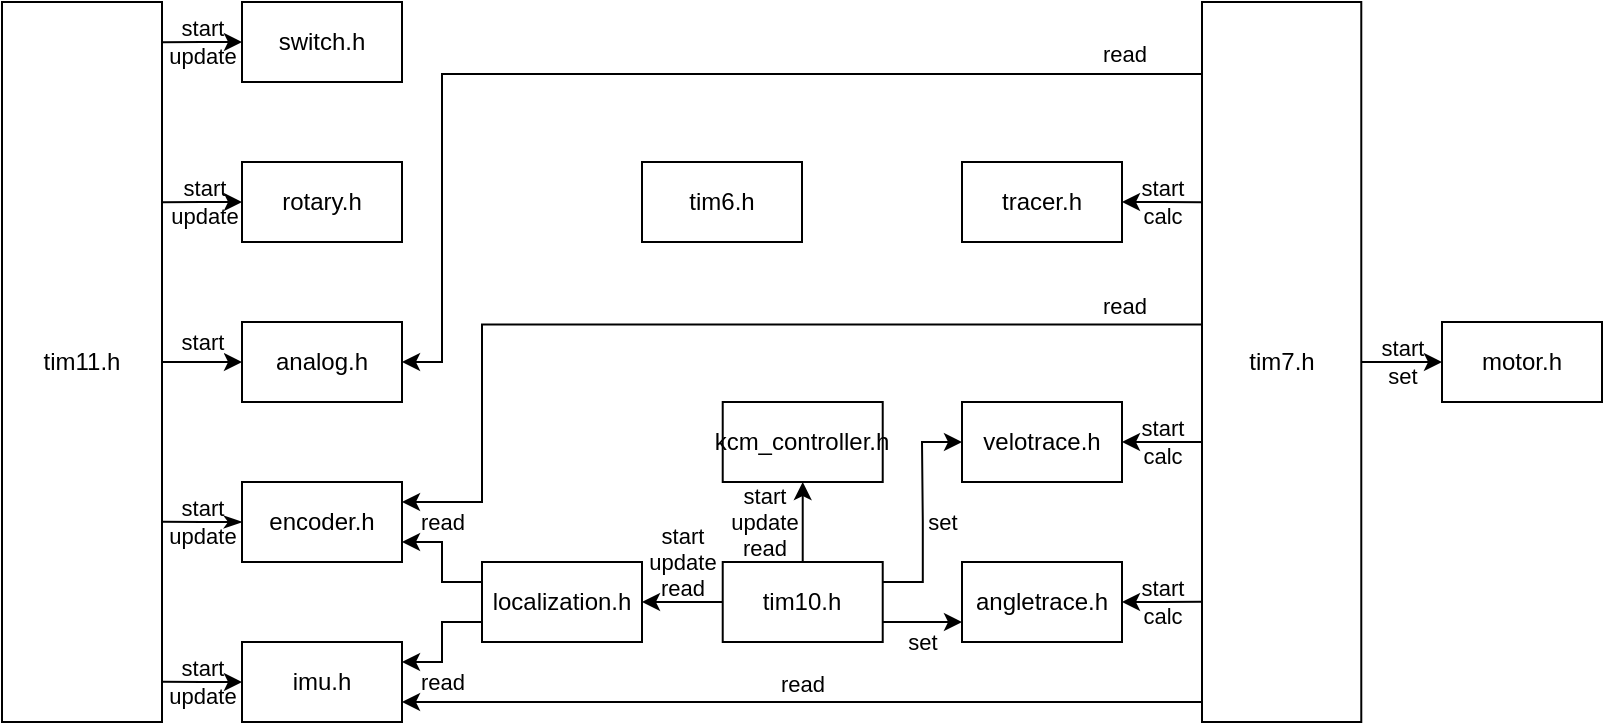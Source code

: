 <mxfile version="21.5.2" type="github">
  <diagram name="ページ1" id="69yrutNI1DchNY0zG6HJ">
    <mxGraphModel dx="897" dy="473" grid="1" gridSize="10" guides="1" tooltips="1" connect="1" arrows="1" fold="1" page="1" pageScale="1" pageWidth="827" pageHeight="1169" math="0" shadow="0">
      <root>
        <mxCell id="0" />
        <mxCell id="1" parent="0" />
        <mxCell id="sd9Mr9qe2DerhLDMQlIi-46" style="edgeStyle=orthogonalEdgeStyle;rounded=0;orthogonalLoop=1;jettySize=auto;html=1;entryX=1;entryY=0.056;entryDx=0;entryDy=0;entryPerimeter=0;startArrow=classic;startFill=1;endArrow=none;endFill=0;" edge="1" parent="1" source="sd9Mr9qe2DerhLDMQlIi-1" target="sd9Mr9qe2DerhLDMQlIi-13">
          <mxGeometry relative="1" as="geometry" />
        </mxCell>
        <mxCell id="sd9Mr9qe2DerhLDMQlIi-51" value="start&lt;br&gt;update" style="edgeLabel;html=1;align=center;verticalAlign=middle;resizable=0;points=[];labelBackgroundColor=none;" vertex="1" connectable="0" parent="sd9Mr9qe2DerhLDMQlIi-46">
          <mxGeometry x="-0.09" relative="1" as="geometry">
            <mxPoint x="-2" as="offset" />
          </mxGeometry>
        </mxCell>
        <mxCell id="sd9Mr9qe2DerhLDMQlIi-1" value="switch.h" style="rounded=0;whiteSpace=wrap;html=1;" vertex="1" parent="1">
          <mxGeometry x="120" width="80" height="40" as="geometry" />
        </mxCell>
        <mxCell id="sd9Mr9qe2DerhLDMQlIi-47" style="edgeStyle=orthogonalEdgeStyle;rounded=0;orthogonalLoop=1;jettySize=auto;html=1;entryX=1;entryY=0.278;entryDx=0;entryDy=0;entryPerimeter=0;endArrow=none;endFill=0;startArrow=classic;startFill=1;" edge="1" parent="1" source="sd9Mr9qe2DerhLDMQlIi-2" target="sd9Mr9qe2DerhLDMQlIi-13">
          <mxGeometry relative="1" as="geometry" />
        </mxCell>
        <mxCell id="sd9Mr9qe2DerhLDMQlIi-52" value="start&lt;br&gt;update" style="edgeLabel;html=1;align=center;verticalAlign=middle;resizable=0;points=[];labelBackgroundColor=none;" vertex="1" connectable="0" parent="sd9Mr9qe2DerhLDMQlIi-47">
          <mxGeometry x="-0.23" y="-2" relative="1" as="geometry">
            <mxPoint x="-4" y="2" as="offset" />
          </mxGeometry>
        </mxCell>
        <mxCell id="sd9Mr9qe2DerhLDMQlIi-2" value="rotary.h" style="rounded=0;whiteSpace=wrap;html=1;" vertex="1" parent="1">
          <mxGeometry x="120" y="80" width="80" height="40" as="geometry" />
        </mxCell>
        <mxCell id="sd9Mr9qe2DerhLDMQlIi-48" style="edgeStyle=orthogonalEdgeStyle;rounded=0;orthogonalLoop=1;jettySize=auto;html=1;entryX=1;entryY=0.5;entryDx=0;entryDy=0;endArrow=none;endFill=0;startArrow=classic;startFill=1;" edge="1" parent="1" source="sd9Mr9qe2DerhLDMQlIi-3" target="sd9Mr9qe2DerhLDMQlIi-13">
          <mxGeometry relative="1" as="geometry" />
        </mxCell>
        <mxCell id="sd9Mr9qe2DerhLDMQlIi-53" value="start" style="edgeLabel;html=1;align=center;verticalAlign=middle;resizable=0;points=[];" vertex="1" connectable="0" parent="sd9Mr9qe2DerhLDMQlIi-48">
          <mxGeometry x="-0.457" y="1" relative="1" as="geometry">
            <mxPoint x="-9" y="-11" as="offset" />
          </mxGeometry>
        </mxCell>
        <mxCell id="sd9Mr9qe2DerhLDMQlIi-97" style="edgeStyle=orthogonalEdgeStyle;rounded=0;orthogonalLoop=1;jettySize=auto;html=1;entryX=0;entryY=0.1;entryDx=0;entryDy=0;entryPerimeter=0;endArrow=none;endFill=0;startArrow=classic;startFill=1;" edge="1" parent="1" source="sd9Mr9qe2DerhLDMQlIi-3" target="sd9Mr9qe2DerhLDMQlIi-30">
          <mxGeometry relative="1" as="geometry">
            <Array as="points">
              <mxPoint x="220" y="180" />
              <mxPoint x="220" y="36" />
            </Array>
          </mxGeometry>
        </mxCell>
        <mxCell id="sd9Mr9qe2DerhLDMQlIi-100" value="read" style="edgeLabel;html=1;align=center;verticalAlign=middle;resizable=0;points=[];" vertex="1" connectable="0" parent="sd9Mr9qe2DerhLDMQlIi-97">
          <mxGeometry x="-0.048" relative="1" as="geometry">
            <mxPoint x="246" y="-10" as="offset" />
          </mxGeometry>
        </mxCell>
        <mxCell id="sd9Mr9qe2DerhLDMQlIi-3" value="analog.h" style="rounded=0;whiteSpace=wrap;html=1;" vertex="1" parent="1">
          <mxGeometry x="120" y="160" width="80" height="40" as="geometry" />
        </mxCell>
        <mxCell id="sd9Mr9qe2DerhLDMQlIi-49" style="edgeStyle=orthogonalEdgeStyle;rounded=0;orthogonalLoop=1;jettySize=auto;html=1;entryX=1;entryY=0.722;entryDx=0;entryDy=0;entryPerimeter=0;endArrow=none;endFill=0;startArrow=classicThin;startFill=1;" edge="1" parent="1" source="sd9Mr9qe2DerhLDMQlIi-4" target="sd9Mr9qe2DerhLDMQlIi-13">
          <mxGeometry relative="1" as="geometry" />
        </mxCell>
        <mxCell id="sd9Mr9qe2DerhLDMQlIi-55" value="start&lt;br&gt;update" style="edgeLabel;html=1;align=center;verticalAlign=middle;resizable=0;points=[];labelBackgroundColor=none;" vertex="1" connectable="0" parent="sd9Mr9qe2DerhLDMQlIi-49">
          <mxGeometry x="0.371" y="1" relative="1" as="geometry">
            <mxPoint x="7" y="-1" as="offset" />
          </mxGeometry>
        </mxCell>
        <mxCell id="sd9Mr9qe2DerhLDMQlIi-60" style="edgeStyle=orthogonalEdgeStyle;rounded=0;orthogonalLoop=1;jettySize=auto;html=1;entryX=0;entryY=0.25;entryDx=0;entryDy=0;endArrow=none;endFill=0;startArrow=classic;startFill=1;exitX=1;exitY=0.75;exitDx=0;exitDy=0;" edge="1" parent="1" source="sd9Mr9qe2DerhLDMQlIi-4" target="sd9Mr9qe2DerhLDMQlIi-6">
          <mxGeometry relative="1" as="geometry" />
        </mxCell>
        <mxCell id="sd9Mr9qe2DerhLDMQlIi-83" value="read" style="edgeLabel;html=1;align=center;verticalAlign=middle;resizable=0;points=[];labelBackgroundColor=none;" vertex="1" connectable="0" parent="sd9Mr9qe2DerhLDMQlIi-60">
          <mxGeometry x="0.002" y="-1" relative="1" as="geometry">
            <mxPoint x="1" y="-20" as="offset" />
          </mxGeometry>
        </mxCell>
        <mxCell id="sd9Mr9qe2DerhLDMQlIi-96" style="edgeStyle=orthogonalEdgeStyle;rounded=0;orthogonalLoop=1;jettySize=auto;html=1;exitX=1;exitY=0.25;exitDx=0;exitDy=0;entryX=0.025;entryY=0.448;entryDx=0;entryDy=0;entryPerimeter=0;endArrow=none;endFill=0;startArrow=classic;startFill=1;" edge="1" parent="1" source="sd9Mr9qe2DerhLDMQlIi-4" target="sd9Mr9qe2DerhLDMQlIi-30">
          <mxGeometry relative="1" as="geometry">
            <Array as="points">
              <mxPoint x="240" y="250" />
              <mxPoint x="240" y="161" />
            </Array>
          </mxGeometry>
        </mxCell>
        <mxCell id="sd9Mr9qe2DerhLDMQlIi-98" value="read" style="edgeLabel;html=1;align=center;verticalAlign=middle;resizable=0;points=[];" vertex="1" connectable="0" parent="sd9Mr9qe2DerhLDMQlIi-96">
          <mxGeometry x="0.096" y="1" relative="1" as="geometry">
            <mxPoint x="180" y="-9" as="offset" />
          </mxGeometry>
        </mxCell>
        <mxCell id="sd9Mr9qe2DerhLDMQlIi-4" value="encoder.h" style="rounded=0;whiteSpace=wrap;html=1;" vertex="1" parent="1">
          <mxGeometry x="120" y="240" width="80" height="40" as="geometry" />
        </mxCell>
        <mxCell id="sd9Mr9qe2DerhLDMQlIi-50" style="edgeStyle=orthogonalEdgeStyle;rounded=0;orthogonalLoop=1;jettySize=auto;html=1;entryX=1;entryY=0.944;entryDx=0;entryDy=0;entryPerimeter=0;endArrow=none;endFill=0;startArrow=classic;startFill=1;" edge="1" parent="1" source="sd9Mr9qe2DerhLDMQlIi-5" target="sd9Mr9qe2DerhLDMQlIi-13">
          <mxGeometry relative="1" as="geometry" />
        </mxCell>
        <mxCell id="sd9Mr9qe2DerhLDMQlIi-56" value="start&lt;br&gt;update" style="edgeLabel;html=1;align=center;verticalAlign=middle;resizable=0;points=[];labelBackgroundColor=none;" vertex="1" connectable="0" parent="sd9Mr9qe2DerhLDMQlIi-50">
          <mxGeometry x="0.234" y="1" relative="1" as="geometry">
            <mxPoint x="5" y="-1" as="offset" />
          </mxGeometry>
        </mxCell>
        <mxCell id="sd9Mr9qe2DerhLDMQlIi-61" style="edgeStyle=orthogonalEdgeStyle;rounded=0;orthogonalLoop=1;jettySize=auto;html=1;entryX=0;entryY=0.75;entryDx=0;entryDy=0;endArrow=none;endFill=0;startArrow=classic;startFill=1;exitX=1;exitY=0.25;exitDx=0;exitDy=0;" edge="1" parent="1" source="sd9Mr9qe2DerhLDMQlIi-5" target="sd9Mr9qe2DerhLDMQlIi-6">
          <mxGeometry relative="1" as="geometry" />
        </mxCell>
        <mxCell id="sd9Mr9qe2DerhLDMQlIi-95" style="edgeStyle=orthogonalEdgeStyle;rounded=0;orthogonalLoop=1;jettySize=auto;html=1;exitX=1;exitY=0.75;exitDx=0;exitDy=0;startArrow=classic;startFill=1;endArrow=none;endFill=0;" edge="1" parent="1" source="sd9Mr9qe2DerhLDMQlIi-5">
          <mxGeometry relative="1" as="geometry">
            <mxPoint x="600" y="350" as="targetPoint" />
          </mxGeometry>
        </mxCell>
        <mxCell id="sd9Mr9qe2DerhLDMQlIi-99" value="read" style="edgeLabel;html=1;align=center;verticalAlign=middle;resizable=0;points=[];" vertex="1" connectable="0" parent="sd9Mr9qe2DerhLDMQlIi-95">
          <mxGeometry x="0.005" y="1" relative="1" as="geometry">
            <mxPoint x="-1" y="-9" as="offset" />
          </mxGeometry>
        </mxCell>
        <mxCell id="sd9Mr9qe2DerhLDMQlIi-5" value="imu.h" style="rounded=0;whiteSpace=wrap;html=1;" vertex="1" parent="1">
          <mxGeometry x="120" y="320" width="80" height="40" as="geometry" />
        </mxCell>
        <mxCell id="sd9Mr9qe2DerhLDMQlIi-12" value="" style="edgeStyle=orthogonalEdgeStyle;rounded=0;orthogonalLoop=1;jettySize=auto;html=1;endArrow=none;endFill=0;startArrow=classic;startFill=1;exitX=1;exitY=0.5;exitDx=0;exitDy=0;entryX=0;entryY=0.5;entryDx=0;entryDy=0;" edge="1" parent="1" source="sd9Mr9qe2DerhLDMQlIi-6" target="sd9Mr9qe2DerhLDMQlIi-11">
          <mxGeometry relative="1" as="geometry" />
        </mxCell>
        <mxCell id="sd9Mr9qe2DerhLDMQlIi-85" value="start&lt;br&gt;update&lt;br&gt;read" style="edgeLabel;html=1;align=center;verticalAlign=middle;resizable=0;points=[];labelBackgroundColor=none;" vertex="1" connectable="0" parent="sd9Mr9qe2DerhLDMQlIi-12">
          <mxGeometry x="0.242" y="-1" relative="1" as="geometry">
            <mxPoint x="-5" y="-21" as="offset" />
          </mxGeometry>
        </mxCell>
        <mxCell id="sd9Mr9qe2DerhLDMQlIi-6" value="localization.h" style="rounded=0;whiteSpace=wrap;html=1;" vertex="1" parent="1">
          <mxGeometry x="240" y="280" width="80" height="40" as="geometry" />
        </mxCell>
        <mxCell id="sd9Mr9qe2DerhLDMQlIi-101" style="edgeStyle=orthogonalEdgeStyle;rounded=0;orthogonalLoop=1;jettySize=auto;html=1;entryX=0.5;entryY=1;entryDx=0;entryDy=0;exitX=0.5;exitY=0;exitDx=0;exitDy=0;" edge="1" parent="1" source="sd9Mr9qe2DerhLDMQlIi-11" target="sd9Mr9qe2DerhLDMQlIi-40">
          <mxGeometry relative="1" as="geometry" />
        </mxCell>
        <mxCell id="sd9Mr9qe2DerhLDMQlIi-103" value="start&lt;br&gt;update&lt;br&gt;read" style="edgeLabel;html=1;align=center;verticalAlign=middle;resizable=0;points=[];labelBackgroundColor=none;" vertex="1" connectable="0" parent="sd9Mr9qe2DerhLDMQlIi-101">
          <mxGeometry x="0.362" relative="1" as="geometry">
            <mxPoint x="-20" y="7" as="offset" />
          </mxGeometry>
        </mxCell>
        <mxCell id="sd9Mr9qe2DerhLDMQlIi-104" style="edgeStyle=orthogonalEdgeStyle;rounded=0;orthogonalLoop=1;jettySize=auto;html=1;exitX=1;exitY=0.25;exitDx=0;exitDy=0;entryX=0;entryY=0.5;entryDx=0;entryDy=0;" edge="1" parent="1" source="sd9Mr9qe2DerhLDMQlIi-11" target="sd9Mr9qe2DerhLDMQlIi-25">
          <mxGeometry relative="1" as="geometry" />
        </mxCell>
        <mxCell id="sd9Mr9qe2DerhLDMQlIi-109" value="set" style="edgeLabel;html=1;align=center;verticalAlign=middle;resizable=0;points=[];" vertex="1" connectable="0" parent="sd9Mr9qe2DerhLDMQlIi-104">
          <mxGeometry x="0.119" y="-1" relative="1" as="geometry">
            <mxPoint x="9" y="11" as="offset" />
          </mxGeometry>
        </mxCell>
        <mxCell id="sd9Mr9qe2DerhLDMQlIi-105" style="edgeStyle=orthogonalEdgeStyle;rounded=0;orthogonalLoop=1;jettySize=auto;html=1;exitX=1;exitY=0.75;exitDx=0;exitDy=0;entryX=0;entryY=0.75;entryDx=0;entryDy=0;" edge="1" parent="1" source="sd9Mr9qe2DerhLDMQlIi-11" target="sd9Mr9qe2DerhLDMQlIi-78">
          <mxGeometry relative="1" as="geometry" />
        </mxCell>
        <mxCell id="sd9Mr9qe2DerhLDMQlIi-110" value="set" style="edgeLabel;html=1;align=center;verticalAlign=middle;resizable=0;points=[];" vertex="1" connectable="0" parent="sd9Mr9qe2DerhLDMQlIi-105">
          <mxGeometry x="-0.026" y="-1" relative="1" as="geometry">
            <mxPoint y="9" as="offset" />
          </mxGeometry>
        </mxCell>
        <mxCell id="sd9Mr9qe2DerhLDMQlIi-11" value="tim10.h" style="whiteSpace=wrap;html=1;rounded=0;" vertex="1" parent="1">
          <mxGeometry x="360.36" y="280" width="80" height="40" as="geometry" />
        </mxCell>
        <mxCell id="sd9Mr9qe2DerhLDMQlIi-13" value="tim11.h" style="rounded=0;whiteSpace=wrap;html=1;" vertex="1" parent="1">
          <mxGeometry width="80" height="360" as="geometry" />
        </mxCell>
        <mxCell id="sd9Mr9qe2DerhLDMQlIi-106" value="" style="edgeStyle=orthogonalEdgeStyle;rounded=0;orthogonalLoop=1;jettySize=auto;html=1;entryX=0;entryY=0.278;entryDx=0;entryDy=0;entryPerimeter=0;endArrow=none;endFill=0;startArrow=classic;startFill=1;" edge="1" parent="1" source="sd9Mr9qe2DerhLDMQlIi-21" target="sd9Mr9qe2DerhLDMQlIi-30">
          <mxGeometry relative="1" as="geometry" />
        </mxCell>
        <mxCell id="sd9Mr9qe2DerhLDMQlIi-111" value="start&lt;br&gt;calc" style="edgeLabel;html=1;align=center;verticalAlign=middle;resizable=0;points=[];labelBackgroundColor=none;" vertex="1" connectable="0" parent="sd9Mr9qe2DerhLDMQlIi-106">
          <mxGeometry x="0.152" y="1" relative="1" as="geometry">
            <mxPoint x="-3" y="1" as="offset" />
          </mxGeometry>
        </mxCell>
        <mxCell id="sd9Mr9qe2DerhLDMQlIi-21" value="tracer.h" style="whiteSpace=wrap;html=1;rounded=0;" vertex="1" parent="1">
          <mxGeometry x="480" y="80" width="80" height="40" as="geometry" />
        </mxCell>
        <mxCell id="sd9Mr9qe2DerhLDMQlIi-107" style="edgeStyle=orthogonalEdgeStyle;rounded=0;orthogonalLoop=1;jettySize=auto;html=1;entryX=0.025;entryY=0.611;entryDx=0;entryDy=0;entryPerimeter=0;endArrow=none;endFill=0;startArrow=classic;startFill=1;" edge="1" parent="1" source="sd9Mr9qe2DerhLDMQlIi-25" target="sd9Mr9qe2DerhLDMQlIi-30">
          <mxGeometry relative="1" as="geometry" />
        </mxCell>
        <mxCell id="sd9Mr9qe2DerhLDMQlIi-112" value="start&lt;br&gt;calc" style="edgeLabel;html=1;align=center;verticalAlign=middle;resizable=0;points=[];labelBackgroundColor=none;" vertex="1" connectable="0" parent="sd9Mr9qe2DerhLDMQlIi-107">
          <mxGeometry x="0.08" relative="1" as="geometry">
            <mxPoint x="-3" as="offset" />
          </mxGeometry>
        </mxCell>
        <mxCell id="sd9Mr9qe2DerhLDMQlIi-25" value="velotrace.h" style="rounded=0;whiteSpace=wrap;html=1;" vertex="1" parent="1">
          <mxGeometry x="480" y="200" width="80" height="40" as="geometry" />
        </mxCell>
        <mxCell id="sd9Mr9qe2DerhLDMQlIi-118" value="" style="edgeStyle=orthogonalEdgeStyle;rounded=0;orthogonalLoop=1;jettySize=auto;html=1;" edge="1" parent="1" source="sd9Mr9qe2DerhLDMQlIi-30" target="sd9Mr9qe2DerhLDMQlIi-117">
          <mxGeometry relative="1" as="geometry" />
        </mxCell>
        <mxCell id="sd9Mr9qe2DerhLDMQlIi-119" value="start&lt;br&gt;set" style="edgeLabel;html=1;align=center;verticalAlign=middle;resizable=0;points=[];labelBackgroundColor=none;" vertex="1" connectable="0" parent="sd9Mr9qe2DerhLDMQlIi-118">
          <mxGeometry x="0.207" y="-2" relative="1" as="geometry">
            <mxPoint x="-4" y="-2" as="offset" />
          </mxGeometry>
        </mxCell>
        <mxCell id="sd9Mr9qe2DerhLDMQlIi-30" value="tim7.h" style="rounded=0;whiteSpace=wrap;html=1;" vertex="1" parent="1">
          <mxGeometry x="600" width="79.64" height="360" as="geometry" />
        </mxCell>
        <mxCell id="sd9Mr9qe2DerhLDMQlIi-34" value="tim6.h" style="whiteSpace=wrap;html=1;rounded=0;" vertex="1" parent="1">
          <mxGeometry x="320" y="80" width="80" height="40" as="geometry" />
        </mxCell>
        <mxCell id="sd9Mr9qe2DerhLDMQlIi-40" value="kcm_controller.h" style="rounded=0;whiteSpace=wrap;html=1;" vertex="1" parent="1">
          <mxGeometry x="360.36" y="200" width="80" height="40" as="geometry" />
        </mxCell>
        <mxCell id="sd9Mr9qe2DerhLDMQlIi-108" style="edgeStyle=orthogonalEdgeStyle;rounded=0;orthogonalLoop=1;jettySize=auto;html=1;entryX=0;entryY=0.833;entryDx=0;entryDy=0;entryPerimeter=0;endArrow=none;endFill=0;startArrow=classic;startFill=1;" edge="1" parent="1" source="sd9Mr9qe2DerhLDMQlIi-78" target="sd9Mr9qe2DerhLDMQlIi-30">
          <mxGeometry relative="1" as="geometry" />
        </mxCell>
        <mxCell id="sd9Mr9qe2DerhLDMQlIi-113" value="start&lt;br&gt;calc" style="edgeLabel;html=1;align=center;verticalAlign=middle;resizable=0;points=[];labelBackgroundColor=none;" vertex="1" connectable="0" parent="sd9Mr9qe2DerhLDMQlIi-108">
          <mxGeometry x="-0.269" y="-1" relative="1" as="geometry">
            <mxPoint x="5" y="-1" as="offset" />
          </mxGeometry>
        </mxCell>
        <mxCell id="sd9Mr9qe2DerhLDMQlIi-78" value="angletrace.h" style="whiteSpace=wrap;html=1;rounded=0;" vertex="1" parent="1">
          <mxGeometry x="480" y="280" width="80" height="40" as="geometry" />
        </mxCell>
        <mxCell id="sd9Mr9qe2DerhLDMQlIi-84" value="read" style="edgeLabel;html=1;align=center;verticalAlign=middle;resizable=0;points=[];labelBackgroundColor=none;" vertex="1" connectable="0" parent="1">
          <mxGeometry x="220.005" y="339.999" as="geometry" />
        </mxCell>
        <mxCell id="sd9Mr9qe2DerhLDMQlIi-117" value="motor.h" style="rounded=0;whiteSpace=wrap;html=1;" vertex="1" parent="1">
          <mxGeometry x="720" y="160" width="80" height="40" as="geometry" />
        </mxCell>
      </root>
    </mxGraphModel>
  </diagram>
</mxfile>
